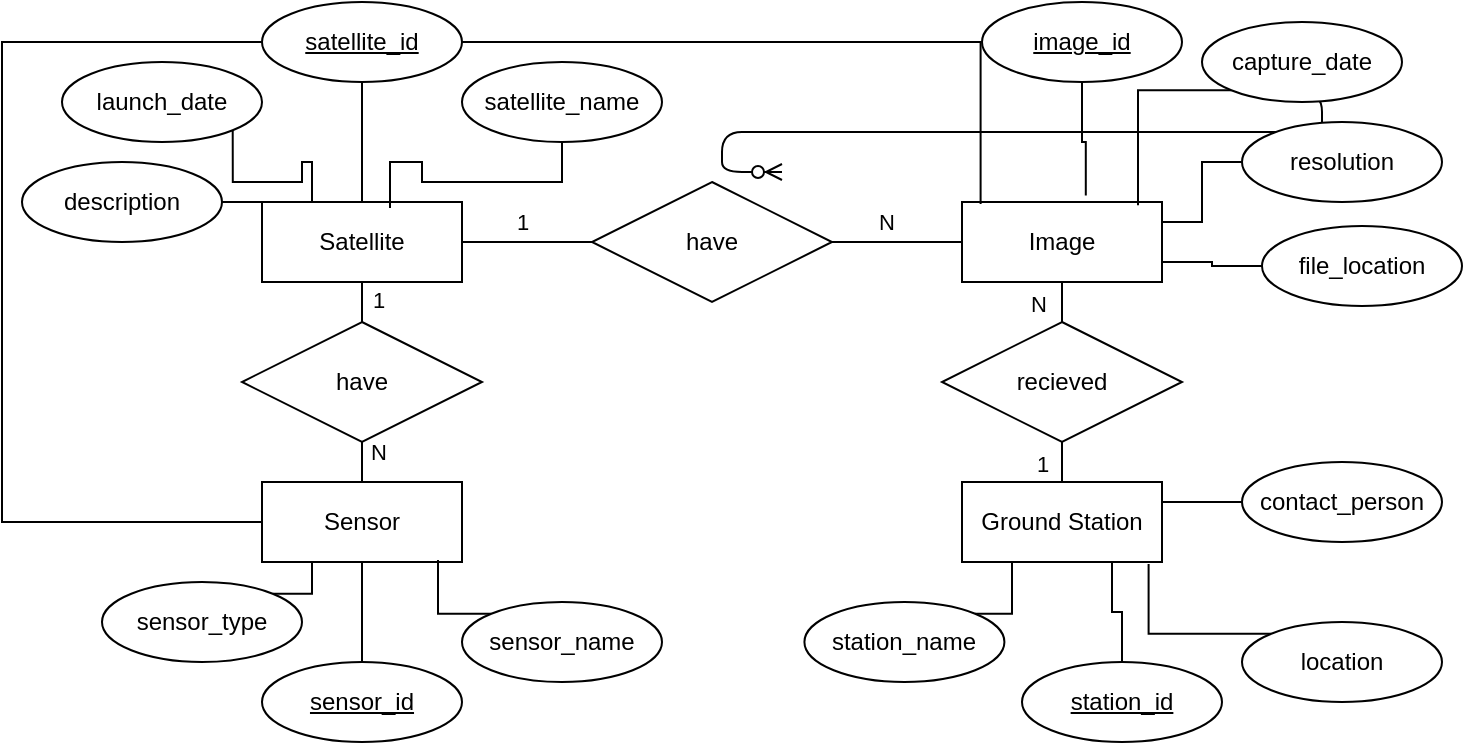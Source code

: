 <mxfile version="21.6.9" type="github">
  <diagram id="R2lEEEUBdFMjLlhIrx00" name="Page-1">
    <mxGraphModel dx="934" dy="526" grid="0" gridSize="10" guides="1" tooltips="1" connect="1" arrows="1" fold="1" page="1" pageScale="1" pageWidth="850" pageHeight="1100" math="0" shadow="0" extFonts="Permanent Marker^https://fonts.googleapis.com/css?family=Permanent+Marker">
      <root>
        <mxCell id="0" />
        <mxCell id="1" parent="0" />
        <mxCell id="C-vyLk0tnHw3VtMMgP7b-12" value="" style="edgeStyle=entityRelationEdgeStyle;endArrow=ERzeroToMany;startArrow=ERone;endFill=1;startFill=0;" parent="1" target="C-vyLk0tnHw3VtMMgP7b-17" edge="1">
          <mxGeometry width="100" height="100" relative="1" as="geometry">
            <mxPoint x="700" y="165.0" as="sourcePoint" />
            <mxPoint x="460" y="205" as="targetPoint" />
          </mxGeometry>
        </mxCell>
        <mxCell id="ULqC2SZ6ojZvJLKCaTMD-9" style="edgeStyle=orthogonalEdgeStyle;rounded=0;orthogonalLoop=1;jettySize=auto;html=1;exitX=1;exitY=0.5;exitDx=0;exitDy=0;entryX=0;entryY=0.5;entryDx=0;entryDy=0;endArrow=none;endFill=0;" edge="1" parent="1" source="ULqC2SZ6ojZvJLKCaTMD-3" target="ULqC2SZ6ojZvJLKCaTMD-4">
          <mxGeometry relative="1" as="geometry" />
        </mxCell>
        <mxCell id="ULqC2SZ6ojZvJLKCaTMD-13" value="1" style="edgeLabel;html=1;align=center;verticalAlign=middle;resizable=0;points=[];" vertex="1" connectable="0" parent="ULqC2SZ6ojZvJLKCaTMD-9">
          <mxGeometry x="0.202" y="1" relative="1" as="geometry">
            <mxPoint x="-9" y="-9" as="offset" />
          </mxGeometry>
        </mxCell>
        <mxCell id="ULqC2SZ6ojZvJLKCaTMD-11" style="edgeStyle=orthogonalEdgeStyle;rounded=0;orthogonalLoop=1;jettySize=auto;html=1;exitX=0.5;exitY=1;exitDx=0;exitDy=0;entryX=0.5;entryY=0;entryDx=0;entryDy=0;endArrow=none;endFill=0;" edge="1" parent="1" source="ULqC2SZ6ojZvJLKCaTMD-3" target="ULqC2SZ6ojZvJLKCaTMD-8">
          <mxGeometry relative="1" as="geometry" />
        </mxCell>
        <mxCell id="ULqC2SZ6ojZvJLKCaTMD-3" value="Satellite" style="whiteSpace=wrap;html=1;align=center;" vertex="1" parent="1">
          <mxGeometry x="200" y="220" width="100" height="40" as="geometry" />
        </mxCell>
        <mxCell id="ULqC2SZ6ojZvJLKCaTMD-10" style="edgeStyle=orthogonalEdgeStyle;rounded=0;orthogonalLoop=1;jettySize=auto;html=1;exitX=1;exitY=0.5;exitDx=0;exitDy=0;entryX=0;entryY=0.5;entryDx=0;entryDy=0;endArrow=none;endFill=0;" edge="1" parent="1" source="ULqC2SZ6ojZvJLKCaTMD-4" target="ULqC2SZ6ojZvJLKCaTMD-6">
          <mxGeometry relative="1" as="geometry" />
        </mxCell>
        <mxCell id="ULqC2SZ6ojZvJLKCaTMD-14" value="N" style="edgeLabel;html=1;align=center;verticalAlign=middle;resizable=0;points=[];" vertex="1" connectable="0" parent="ULqC2SZ6ojZvJLKCaTMD-10">
          <mxGeometry x="-0.187" relative="1" as="geometry">
            <mxPoint y="-10" as="offset" />
          </mxGeometry>
        </mxCell>
        <mxCell id="ULqC2SZ6ojZvJLKCaTMD-4" value="have" style="shape=rhombus;perimeter=rhombusPerimeter;whiteSpace=wrap;html=1;align=center;" vertex="1" parent="1">
          <mxGeometry x="365" y="210" width="120" height="60" as="geometry" />
        </mxCell>
        <mxCell id="ULqC2SZ6ojZvJLKCaTMD-5" value="Ground Station" style="whiteSpace=wrap;html=1;align=center;" vertex="1" parent="1">
          <mxGeometry x="550" y="360" width="100" height="40" as="geometry" />
        </mxCell>
        <mxCell id="ULqC2SZ6ojZvJLKCaTMD-19" value="" style="edgeStyle=orthogonalEdgeStyle;rounded=0;orthogonalLoop=1;jettySize=auto;html=1;endArrow=none;endFill=0;" edge="1" parent="1" source="ULqC2SZ6ojZvJLKCaTMD-6" target="ULqC2SZ6ojZvJLKCaTMD-18">
          <mxGeometry relative="1" as="geometry" />
        </mxCell>
        <mxCell id="ULqC2SZ6ojZvJLKCaTMD-6" value="Image" style="whiteSpace=wrap;html=1;align=center;" vertex="1" parent="1">
          <mxGeometry x="550" y="220" width="100" height="40" as="geometry" />
        </mxCell>
        <mxCell id="ULqC2SZ6ojZvJLKCaTMD-7" value="Sensor" style="whiteSpace=wrap;html=1;align=center;" vertex="1" parent="1">
          <mxGeometry x="200" y="360" width="100" height="40" as="geometry" />
        </mxCell>
        <mxCell id="ULqC2SZ6ojZvJLKCaTMD-12" style="edgeStyle=orthogonalEdgeStyle;rounded=0;orthogonalLoop=1;jettySize=auto;html=1;exitX=0.5;exitY=1;exitDx=0;exitDy=0;entryX=0.5;entryY=0;entryDx=0;entryDy=0;endArrow=none;endFill=0;" edge="1" parent="1" source="ULqC2SZ6ojZvJLKCaTMD-8" target="ULqC2SZ6ojZvJLKCaTMD-7">
          <mxGeometry relative="1" as="geometry" />
        </mxCell>
        <mxCell id="ULqC2SZ6ojZvJLKCaTMD-8" value="have" style="shape=rhombus;perimeter=rhombusPerimeter;whiteSpace=wrap;html=1;align=center;" vertex="1" parent="1">
          <mxGeometry x="190" y="280" width="120" height="60" as="geometry" />
        </mxCell>
        <mxCell id="ULqC2SZ6ojZvJLKCaTMD-15" value="1" style="edgeLabel;html=1;align=center;verticalAlign=middle;resizable=0;points=[];" vertex="1" connectable="0" parent="1">
          <mxGeometry x="339.824" y="240" as="geometry">
            <mxPoint x="-82" y="29" as="offset" />
          </mxGeometry>
        </mxCell>
        <mxCell id="ULqC2SZ6ojZvJLKCaTMD-16" value="N" style="edgeLabel;html=1;align=center;verticalAlign=middle;resizable=0;points=[];" vertex="1" connectable="0" parent="1">
          <mxGeometry x="520.471" y="232" as="geometry">
            <mxPoint x="-263" y="113" as="offset" />
          </mxGeometry>
        </mxCell>
        <mxCell id="ULqC2SZ6ojZvJLKCaTMD-20" value="" style="edgeStyle=orthogonalEdgeStyle;rounded=0;orthogonalLoop=1;jettySize=auto;html=1;endArrow=none;endFill=0;" edge="1" parent="1" source="ULqC2SZ6ojZvJLKCaTMD-18" target="ULqC2SZ6ojZvJLKCaTMD-5">
          <mxGeometry relative="1" as="geometry" />
        </mxCell>
        <mxCell id="ULqC2SZ6ojZvJLKCaTMD-18" value="recieved" style="shape=rhombus;perimeter=rhombusPerimeter;whiteSpace=wrap;html=1;align=center;" vertex="1" parent="1">
          <mxGeometry x="540" y="280" width="120" height="60" as="geometry" />
        </mxCell>
        <mxCell id="ULqC2SZ6ojZvJLKCaTMD-21" value="N" style="edgeLabel;html=1;align=center;verticalAlign=middle;resizable=0;points=[];" vertex="1" connectable="0" parent="1">
          <mxGeometry x="521.207" y="240" as="geometry">
            <mxPoint x="67" y="31" as="offset" />
          </mxGeometry>
        </mxCell>
        <mxCell id="ULqC2SZ6ojZvJLKCaTMD-22" value="1" style="edgeLabel;html=1;align=center;verticalAlign=middle;resizable=0;points=[];" vertex="1" connectable="0" parent="1">
          <mxGeometry x="340.31" y="240" as="geometry">
            <mxPoint x="249" y="111" as="offset" />
          </mxGeometry>
        </mxCell>
        <mxCell id="ULqC2SZ6ojZvJLKCaTMD-25" style="edgeStyle=orthogonalEdgeStyle;rounded=0;orthogonalLoop=1;jettySize=auto;html=1;entryX=0.5;entryY=0;entryDx=0;entryDy=0;endArrow=none;endFill=0;" edge="1" parent="1" source="ULqC2SZ6ojZvJLKCaTMD-23" target="ULqC2SZ6ojZvJLKCaTMD-3">
          <mxGeometry relative="1" as="geometry" />
        </mxCell>
        <mxCell id="ULqC2SZ6ojZvJLKCaTMD-35" style="edgeStyle=orthogonalEdgeStyle;rounded=0;orthogonalLoop=1;jettySize=auto;html=1;exitX=1;exitY=0.5;exitDx=0;exitDy=0;entryX=0.093;entryY=0.025;entryDx=0;entryDy=0;entryPerimeter=0;endArrow=none;endFill=0;" edge="1" parent="1" source="ULqC2SZ6ojZvJLKCaTMD-23" target="ULqC2SZ6ojZvJLKCaTMD-6">
          <mxGeometry relative="1" as="geometry" />
        </mxCell>
        <mxCell id="ULqC2SZ6ojZvJLKCaTMD-42" style="edgeStyle=orthogonalEdgeStyle;rounded=0;orthogonalLoop=1;jettySize=auto;html=1;exitX=0;exitY=0.5;exitDx=0;exitDy=0;entryX=0;entryY=0.5;entryDx=0;entryDy=0;endArrow=none;endFill=0;" edge="1" parent="1" source="ULqC2SZ6ojZvJLKCaTMD-23" target="ULqC2SZ6ojZvJLKCaTMD-7">
          <mxGeometry relative="1" as="geometry">
            <mxPoint x="70" y="380" as="targetPoint" />
            <Array as="points">
              <mxPoint x="70" y="140" />
              <mxPoint x="70" y="380" />
            </Array>
          </mxGeometry>
        </mxCell>
        <mxCell id="ULqC2SZ6ojZvJLKCaTMD-23" value="satellite_id" style="ellipse;whiteSpace=wrap;html=1;align=center;fontStyle=4;" vertex="1" parent="1">
          <mxGeometry x="200" y="120" width="100" height="40" as="geometry" />
        </mxCell>
        <mxCell id="ULqC2SZ6ojZvJLKCaTMD-30" style="edgeStyle=orthogonalEdgeStyle;rounded=0;orthogonalLoop=1;jettySize=auto;html=1;exitX=1;exitY=1;exitDx=0;exitDy=0;entryX=0.25;entryY=0;entryDx=0;entryDy=0;endArrow=none;endFill=0;" edge="1" parent="1" source="ULqC2SZ6ojZvJLKCaTMD-26" target="ULqC2SZ6ojZvJLKCaTMD-3">
          <mxGeometry relative="1" as="geometry" />
        </mxCell>
        <mxCell id="ULqC2SZ6ojZvJLKCaTMD-26" value="launch_date" style="ellipse;whiteSpace=wrap;html=1;align=center;" vertex="1" parent="1">
          <mxGeometry x="100" y="150" width="100" height="40" as="geometry" />
        </mxCell>
        <mxCell id="ULqC2SZ6ojZvJLKCaTMD-29" style="edgeStyle=orthogonalEdgeStyle;rounded=0;orthogonalLoop=1;jettySize=auto;html=1;entryX=0.64;entryY=0.075;entryDx=0;entryDy=0;entryPerimeter=0;endArrow=none;endFill=0;" edge="1" parent="1" source="ULqC2SZ6ojZvJLKCaTMD-27" target="ULqC2SZ6ojZvJLKCaTMD-3">
          <mxGeometry relative="1" as="geometry" />
        </mxCell>
        <mxCell id="ULqC2SZ6ojZvJLKCaTMD-27" value="satellite_name" style="ellipse;whiteSpace=wrap;html=1;align=center;" vertex="1" parent="1">
          <mxGeometry x="300" y="150" width="100" height="40" as="geometry" />
        </mxCell>
        <mxCell id="ULqC2SZ6ojZvJLKCaTMD-31" value="" style="edgeStyle=orthogonalEdgeStyle;rounded=0;orthogonalLoop=1;jettySize=auto;html=1;endArrow=none;endFill=0;" edge="1" parent="1" source="ULqC2SZ6ojZvJLKCaTMD-28" target="ULqC2SZ6ojZvJLKCaTMD-3">
          <mxGeometry relative="1" as="geometry" />
        </mxCell>
        <mxCell id="ULqC2SZ6ojZvJLKCaTMD-28" value="description" style="ellipse;whiteSpace=wrap;html=1;align=center;" vertex="1" parent="1">
          <mxGeometry x="80" y="200" width="100" height="40" as="geometry" />
        </mxCell>
        <mxCell id="ULqC2SZ6ojZvJLKCaTMD-34" style="edgeStyle=orthogonalEdgeStyle;rounded=0;orthogonalLoop=1;jettySize=auto;html=1;entryX=0.619;entryY=-0.081;entryDx=0;entryDy=0;entryPerimeter=0;strokeColor=default;endArrow=none;endFill=0;" edge="1" parent="1" source="ULqC2SZ6ojZvJLKCaTMD-32" target="ULqC2SZ6ojZvJLKCaTMD-6">
          <mxGeometry relative="1" as="geometry">
            <mxPoint x="610" y="210" as="targetPoint" />
          </mxGeometry>
        </mxCell>
        <mxCell id="ULqC2SZ6ojZvJLKCaTMD-32" value="image_id" style="ellipse;whiteSpace=wrap;html=1;align=center;fontStyle=4;" vertex="1" parent="1">
          <mxGeometry x="560" y="120" width="100" height="40" as="geometry" />
        </mxCell>
        <mxCell id="ULqC2SZ6ojZvJLKCaTMD-41" style="edgeStyle=orthogonalEdgeStyle;rounded=0;orthogonalLoop=1;jettySize=auto;html=1;exitX=0;exitY=0.5;exitDx=0;exitDy=0;entryX=1;entryY=0.75;entryDx=0;entryDy=0;endArrow=none;endFill=0;" edge="1" parent="1" source="ULqC2SZ6ojZvJLKCaTMD-36" target="ULqC2SZ6ojZvJLKCaTMD-6">
          <mxGeometry relative="1" as="geometry" />
        </mxCell>
        <mxCell id="ULqC2SZ6ojZvJLKCaTMD-36" value="file_location" style="ellipse;whiteSpace=wrap;html=1;align=center;" vertex="1" parent="1">
          <mxGeometry x="700" y="232" width="100" height="40" as="geometry" />
        </mxCell>
        <mxCell id="ULqC2SZ6ojZvJLKCaTMD-40" style="edgeStyle=orthogonalEdgeStyle;rounded=0;orthogonalLoop=1;jettySize=auto;html=1;exitX=0;exitY=0.5;exitDx=0;exitDy=0;entryX=1;entryY=0.25;entryDx=0;entryDy=0;endArrow=none;endFill=0;" edge="1" parent="1" source="ULqC2SZ6ojZvJLKCaTMD-37" target="ULqC2SZ6ojZvJLKCaTMD-6">
          <mxGeometry relative="1" as="geometry" />
        </mxCell>
        <mxCell id="ULqC2SZ6ojZvJLKCaTMD-37" value="resolution" style="ellipse;whiteSpace=wrap;html=1;align=center;" vertex="1" parent="1">
          <mxGeometry x="690" y="180" width="100" height="40" as="geometry" />
        </mxCell>
        <mxCell id="ULqC2SZ6ojZvJLKCaTMD-39" style="edgeStyle=orthogonalEdgeStyle;rounded=0;orthogonalLoop=1;jettySize=auto;html=1;exitX=0;exitY=1;exitDx=0;exitDy=0;entryX=0.88;entryY=0.042;entryDx=0;entryDy=0;entryPerimeter=0;endArrow=none;endFill=0;" edge="1" parent="1" source="ULqC2SZ6ojZvJLKCaTMD-38" target="ULqC2SZ6ojZvJLKCaTMD-6">
          <mxGeometry relative="1" as="geometry" />
        </mxCell>
        <mxCell id="ULqC2SZ6ojZvJLKCaTMD-38" value="capture_date" style="ellipse;whiteSpace=wrap;html=1;align=center;" vertex="1" parent="1">
          <mxGeometry x="670" y="130" width="100" height="40" as="geometry" />
        </mxCell>
        <mxCell id="ULqC2SZ6ojZvJLKCaTMD-48" style="edgeStyle=orthogonalEdgeStyle;rounded=0;orthogonalLoop=1;jettySize=auto;html=1;exitX=0.5;exitY=0;exitDx=0;exitDy=0;entryX=0.5;entryY=1;entryDx=0;entryDy=0;endArrow=none;endFill=0;" edge="1" parent="1" source="ULqC2SZ6ojZvJLKCaTMD-44" target="ULqC2SZ6ojZvJLKCaTMD-7">
          <mxGeometry relative="1" as="geometry" />
        </mxCell>
        <mxCell id="ULqC2SZ6ojZvJLKCaTMD-44" value="sensor_id" style="ellipse;whiteSpace=wrap;html=1;align=center;fontStyle=4;" vertex="1" parent="1">
          <mxGeometry x="200" y="450" width="100" height="40" as="geometry" />
        </mxCell>
        <mxCell id="ULqC2SZ6ojZvJLKCaTMD-47" style="edgeStyle=orthogonalEdgeStyle;rounded=0;orthogonalLoop=1;jettySize=auto;html=1;exitX=1;exitY=0;exitDx=0;exitDy=0;entryX=0.25;entryY=1;entryDx=0;entryDy=0;endArrow=none;endFill=0;" edge="1" parent="1" source="ULqC2SZ6ojZvJLKCaTMD-45" target="ULqC2SZ6ojZvJLKCaTMD-7">
          <mxGeometry relative="1" as="geometry" />
        </mxCell>
        <mxCell id="ULqC2SZ6ojZvJLKCaTMD-45" value="sensor_type" style="ellipse;whiteSpace=wrap;html=1;align=center;" vertex="1" parent="1">
          <mxGeometry x="120" y="410" width="100" height="40" as="geometry" />
        </mxCell>
        <mxCell id="ULqC2SZ6ojZvJLKCaTMD-49" style="edgeStyle=orthogonalEdgeStyle;rounded=0;orthogonalLoop=1;jettySize=auto;html=1;exitX=0;exitY=0;exitDx=0;exitDy=0;entryX=0.88;entryY=0.975;entryDx=0;entryDy=0;entryPerimeter=0;endArrow=none;endFill=0;" edge="1" parent="1" source="ULqC2SZ6ojZvJLKCaTMD-46" target="ULqC2SZ6ojZvJLKCaTMD-7">
          <mxGeometry relative="1" as="geometry" />
        </mxCell>
        <mxCell id="ULqC2SZ6ojZvJLKCaTMD-46" value="sensor_name" style="ellipse;whiteSpace=wrap;html=1;align=center;" vertex="1" parent="1">
          <mxGeometry x="300" y="420" width="100" height="40" as="geometry" />
        </mxCell>
        <mxCell id="ULqC2SZ6ojZvJLKCaTMD-59" style="edgeStyle=orthogonalEdgeStyle;rounded=0;orthogonalLoop=1;jettySize=auto;html=1;exitX=0.5;exitY=0;exitDx=0;exitDy=0;entryX=0.75;entryY=1;entryDx=0;entryDy=0;endArrow=none;endFill=0;" edge="1" parent="1" source="ULqC2SZ6ojZvJLKCaTMD-50" target="ULqC2SZ6ojZvJLKCaTMD-5">
          <mxGeometry relative="1" as="geometry" />
        </mxCell>
        <mxCell id="ULqC2SZ6ojZvJLKCaTMD-50" value="station_id" style="ellipse;whiteSpace=wrap;html=1;align=center;fontStyle=4;" vertex="1" parent="1">
          <mxGeometry x="580" y="450" width="100" height="40" as="geometry" />
        </mxCell>
        <mxCell id="ULqC2SZ6ojZvJLKCaTMD-56" style="edgeStyle=orthogonalEdgeStyle;rounded=0;orthogonalLoop=1;jettySize=auto;html=1;exitX=0;exitY=0;exitDx=0;exitDy=0;entryX=0.933;entryY=1.025;entryDx=0;entryDy=0;entryPerimeter=0;endArrow=none;endFill=0;" edge="1" parent="1" source="ULqC2SZ6ojZvJLKCaTMD-51" target="ULqC2SZ6ojZvJLKCaTMD-5">
          <mxGeometry relative="1" as="geometry" />
        </mxCell>
        <mxCell id="ULqC2SZ6ojZvJLKCaTMD-51" value="location" style="ellipse;whiteSpace=wrap;html=1;align=center;" vertex="1" parent="1">
          <mxGeometry x="690" y="430" width="100" height="40" as="geometry" />
        </mxCell>
        <mxCell id="ULqC2SZ6ojZvJLKCaTMD-55" style="edgeStyle=orthogonalEdgeStyle;rounded=0;orthogonalLoop=1;jettySize=auto;html=1;entryX=1;entryY=0.25;entryDx=0;entryDy=0;endArrow=none;endFill=0;" edge="1" parent="1" source="ULqC2SZ6ojZvJLKCaTMD-52" target="ULqC2SZ6ojZvJLKCaTMD-5">
          <mxGeometry relative="1" as="geometry" />
        </mxCell>
        <mxCell id="ULqC2SZ6ojZvJLKCaTMD-52" value="contact_person" style="ellipse;whiteSpace=wrap;html=1;align=center;" vertex="1" parent="1">
          <mxGeometry x="690" y="350" width="100" height="40" as="geometry" />
        </mxCell>
        <mxCell id="ULqC2SZ6ojZvJLKCaTMD-60" style="edgeStyle=orthogonalEdgeStyle;rounded=0;orthogonalLoop=1;jettySize=auto;html=1;exitX=1;exitY=0;exitDx=0;exitDy=0;entryX=0.25;entryY=1;entryDx=0;entryDy=0;endArrow=none;endFill=0;" edge="1" parent="1" source="ULqC2SZ6ojZvJLKCaTMD-53" target="ULqC2SZ6ojZvJLKCaTMD-5">
          <mxGeometry relative="1" as="geometry" />
        </mxCell>
        <mxCell id="ULqC2SZ6ojZvJLKCaTMD-53" value="station_name" style="ellipse;whiteSpace=wrap;html=1;align=center;" vertex="1" parent="1">
          <mxGeometry x="471.21" y="420" width="100" height="40" as="geometry" />
        </mxCell>
      </root>
    </mxGraphModel>
  </diagram>
</mxfile>
